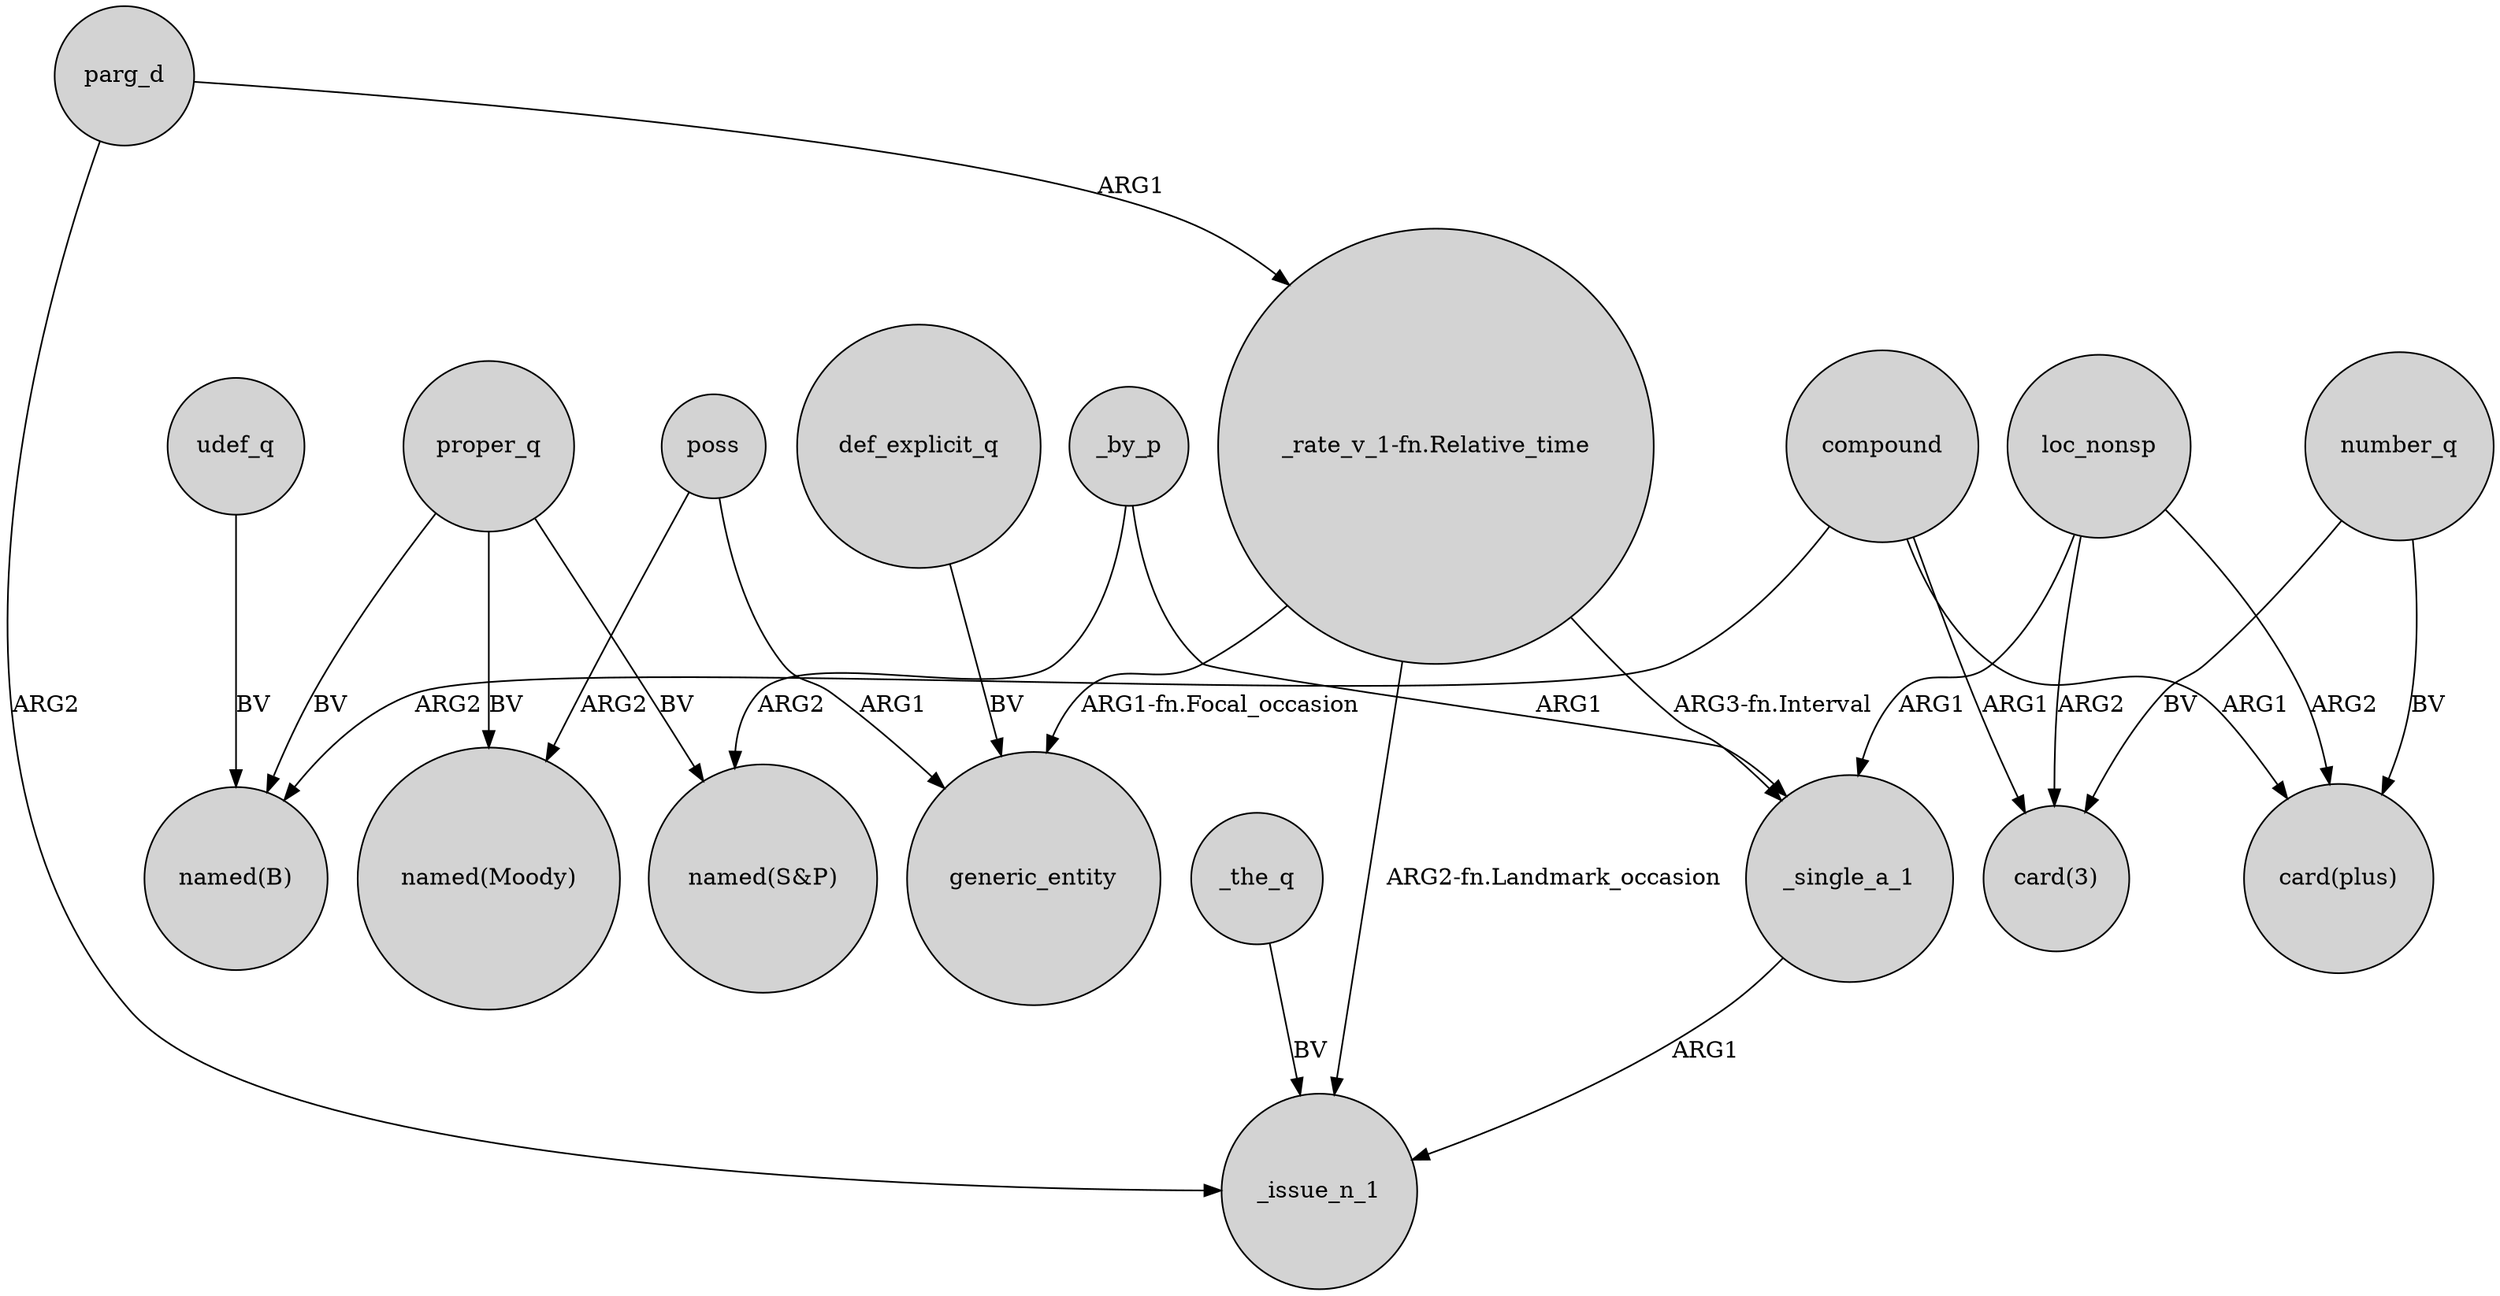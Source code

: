 digraph {
	node [shape=circle style=filled]
	compound -> "named(B)" [label=ARG2]
	number_q -> "card(plus)" [label=BV]
	parg_d -> "_rate_v_1-fn.Relative_time" [label=ARG1]
	def_explicit_q -> generic_entity [label=BV]
	"_rate_v_1-fn.Relative_time" -> generic_entity [label="ARG1-fn.Focal_occasion"]
	compound -> "card(3)" [label=ARG1]
	loc_nonsp -> "card(plus)" [label=ARG2]
	proper_q -> "named(S&P)" [label=BV]
	_by_p -> "named(S&P)" [label=ARG2]
	loc_nonsp -> _single_a_1 [label=ARG1]
	proper_q -> "named(B)" [label=BV]
	poss -> generic_entity [label=ARG1]
	udef_q -> "named(B)" [label=BV]
	"_rate_v_1-fn.Relative_time" -> _single_a_1 [label="ARG3-fn.Interval"]
	loc_nonsp -> "card(3)" [label=ARG2]
	"_rate_v_1-fn.Relative_time" -> _issue_n_1 [label="ARG2-fn.Landmark_occasion"]
	poss -> "named(Moody)" [label=ARG2]
	proper_q -> "named(Moody)" [label=BV]
	_by_p -> _single_a_1 [label=ARG1]
	compound -> "card(plus)" [label=ARG1]
	_single_a_1 -> _issue_n_1 [label=ARG1]
	parg_d -> _issue_n_1 [label=ARG2]
	number_q -> "card(3)" [label=BV]
	_the_q -> _issue_n_1 [label=BV]
}
